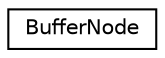 digraph "Graphical Class Hierarchy"
{
 // LATEX_PDF_SIZE
  edge [fontname="Helvetica",fontsize="10",labelfontname="Helvetica",labelfontsize="10"];
  node [fontname="Helvetica",fontsize="10",shape=record];
  rankdir="LR";
  Node0 [label="BufferNode",height=0.2,width=0.4,color="black", fillcolor="white", style="filled",URL="$classBufferNode.html",tooltip=" "];
}

